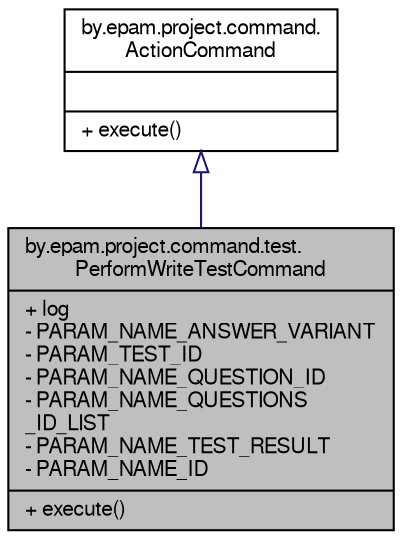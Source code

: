 digraph "by.epam.project.command.test.PerformWriteTestCommand"
{
  bgcolor="transparent";
  edge [fontname="FreeSans",fontsize="10",labelfontname="FreeSans",labelfontsize="10"];
  node [fontname="FreeSans",fontsize="10",shape=record];
  Node1 [label="{by.epam.project.command.test.\lPerformWriteTestCommand\n|+ log\l- PARAM_NAME_ANSWER_VARIANT\l- PARAM_TEST_ID\l- PARAM_NAME_QUESTION_ID\l- PARAM_NAME_QUESTIONS\l_ID_LIST\l- PARAM_NAME_TEST_RESULT\l- PARAM_NAME_ID\l|+ execute()\l}",height=0.2,width=0.4,color="black", fillcolor="grey75", style="filled", fontcolor="black"];
  Node2 -> Node1 [dir="back",color="midnightblue",fontsize="10",style="solid",arrowtail="onormal",fontname="FreeSans"];
  Node2 [label="{by.epam.project.command.\lActionCommand\n||+ execute()\l}",height=0.2,width=0.4,color="black",URL="$interfaceby_1_1epam_1_1project_1_1command_1_1_action_command.html"];
}
